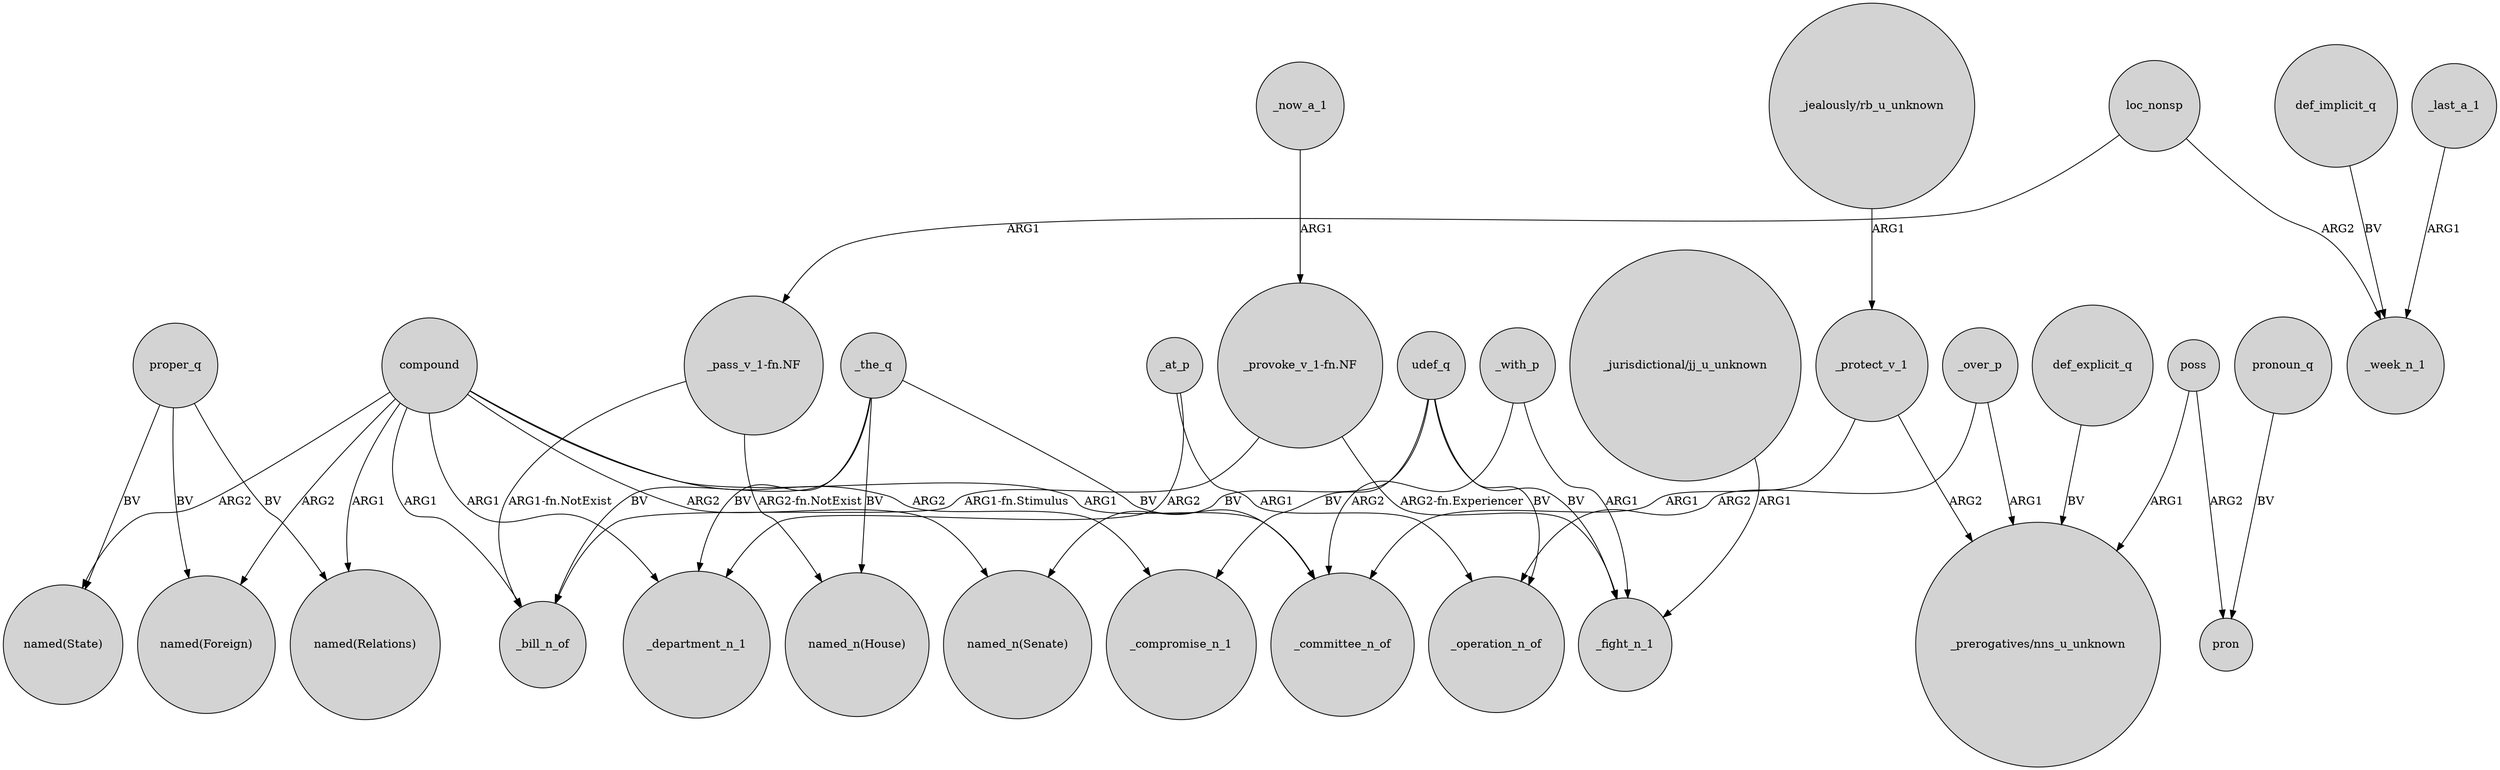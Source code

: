 digraph {
	node [shape=circle style=filled]
	_the_q -> _bill_n_of [label=BV]
	compound -> "named(Foreign)" [label=ARG2]
	_over_p -> "_prerogatives/nns_u_unknown" [label=ARG1]
	def_implicit_q -> _week_n_1 [label=BV]
	compound -> _bill_n_of [label=ARG1]
	_with_p -> _fight_n_1 [label=ARG1]
	"_jurisdictional/jj_u_unknown" -> _fight_n_1 [label=ARG1]
	proper_q -> "named(Foreign)" [label=BV]
	"_jealously/rb_u_unknown" -> _protect_v_1 [label=ARG1]
	_protect_v_1 -> _committee_n_of [label=ARG1]
	poss -> pron [label=ARG2]
	def_explicit_q -> "_prerogatives/nns_u_unknown" [label=BV]
	"_provoke_v_1-fn.NF" -> _fight_n_1 [label="ARG2-fn.Experiencer"]
	_the_q -> _committee_n_of [label=BV]
	"_pass_v_1-fn.NF" -> _bill_n_of [label="ARG1-fn.NotExist"]
	compound -> _department_n_1 [label=ARG1]
	_now_a_1 -> "_provoke_v_1-fn.NF" [label=ARG1]
	_the_q -> "named_n(House)" [label=BV]
	_with_p -> _committee_n_of [label=ARG2]
	_the_q -> _department_n_1 [label=BV]
	"_pass_v_1-fn.NF" -> "named_n(House)" [label="ARG2-fn.NotExist"]
	compound -> "named(State)" [label=ARG2]
	pronoun_q -> pron [label=BV]
	loc_nonsp -> _week_n_1 [label=ARG2]
	udef_q -> _fight_n_1 [label=BV]
	poss -> "_prerogatives/nns_u_unknown" [label=ARG1]
	compound -> "named(Relations)" [label=ARG1]
	compound -> "named_n(Senate)" [label=ARG2]
	_at_p -> _operation_n_of [label=ARG1]
	_last_a_1 -> _week_n_1 [label=ARG1]
	_over_p -> _operation_n_of [label=ARG2]
	udef_q -> "named_n(Senate)" [label=BV]
	udef_q -> _compromise_n_1 [label=BV]
	proper_q -> "named(Relations)" [label=BV]
	_at_p -> _department_n_1 [label=ARG2]
	loc_nonsp -> "_pass_v_1-fn.NF" [label=ARG1]
	proper_q -> "named(State)" [label=BV]
	compound -> _committee_n_of [label=ARG1]
	"_provoke_v_1-fn.NF" -> _bill_n_of [label="ARG1-fn.Stimulus"]
	udef_q -> _operation_n_of [label=BV]
	_protect_v_1 -> "_prerogatives/nns_u_unknown" [label=ARG2]
	compound -> _compromise_n_1 [label=ARG2]
}
